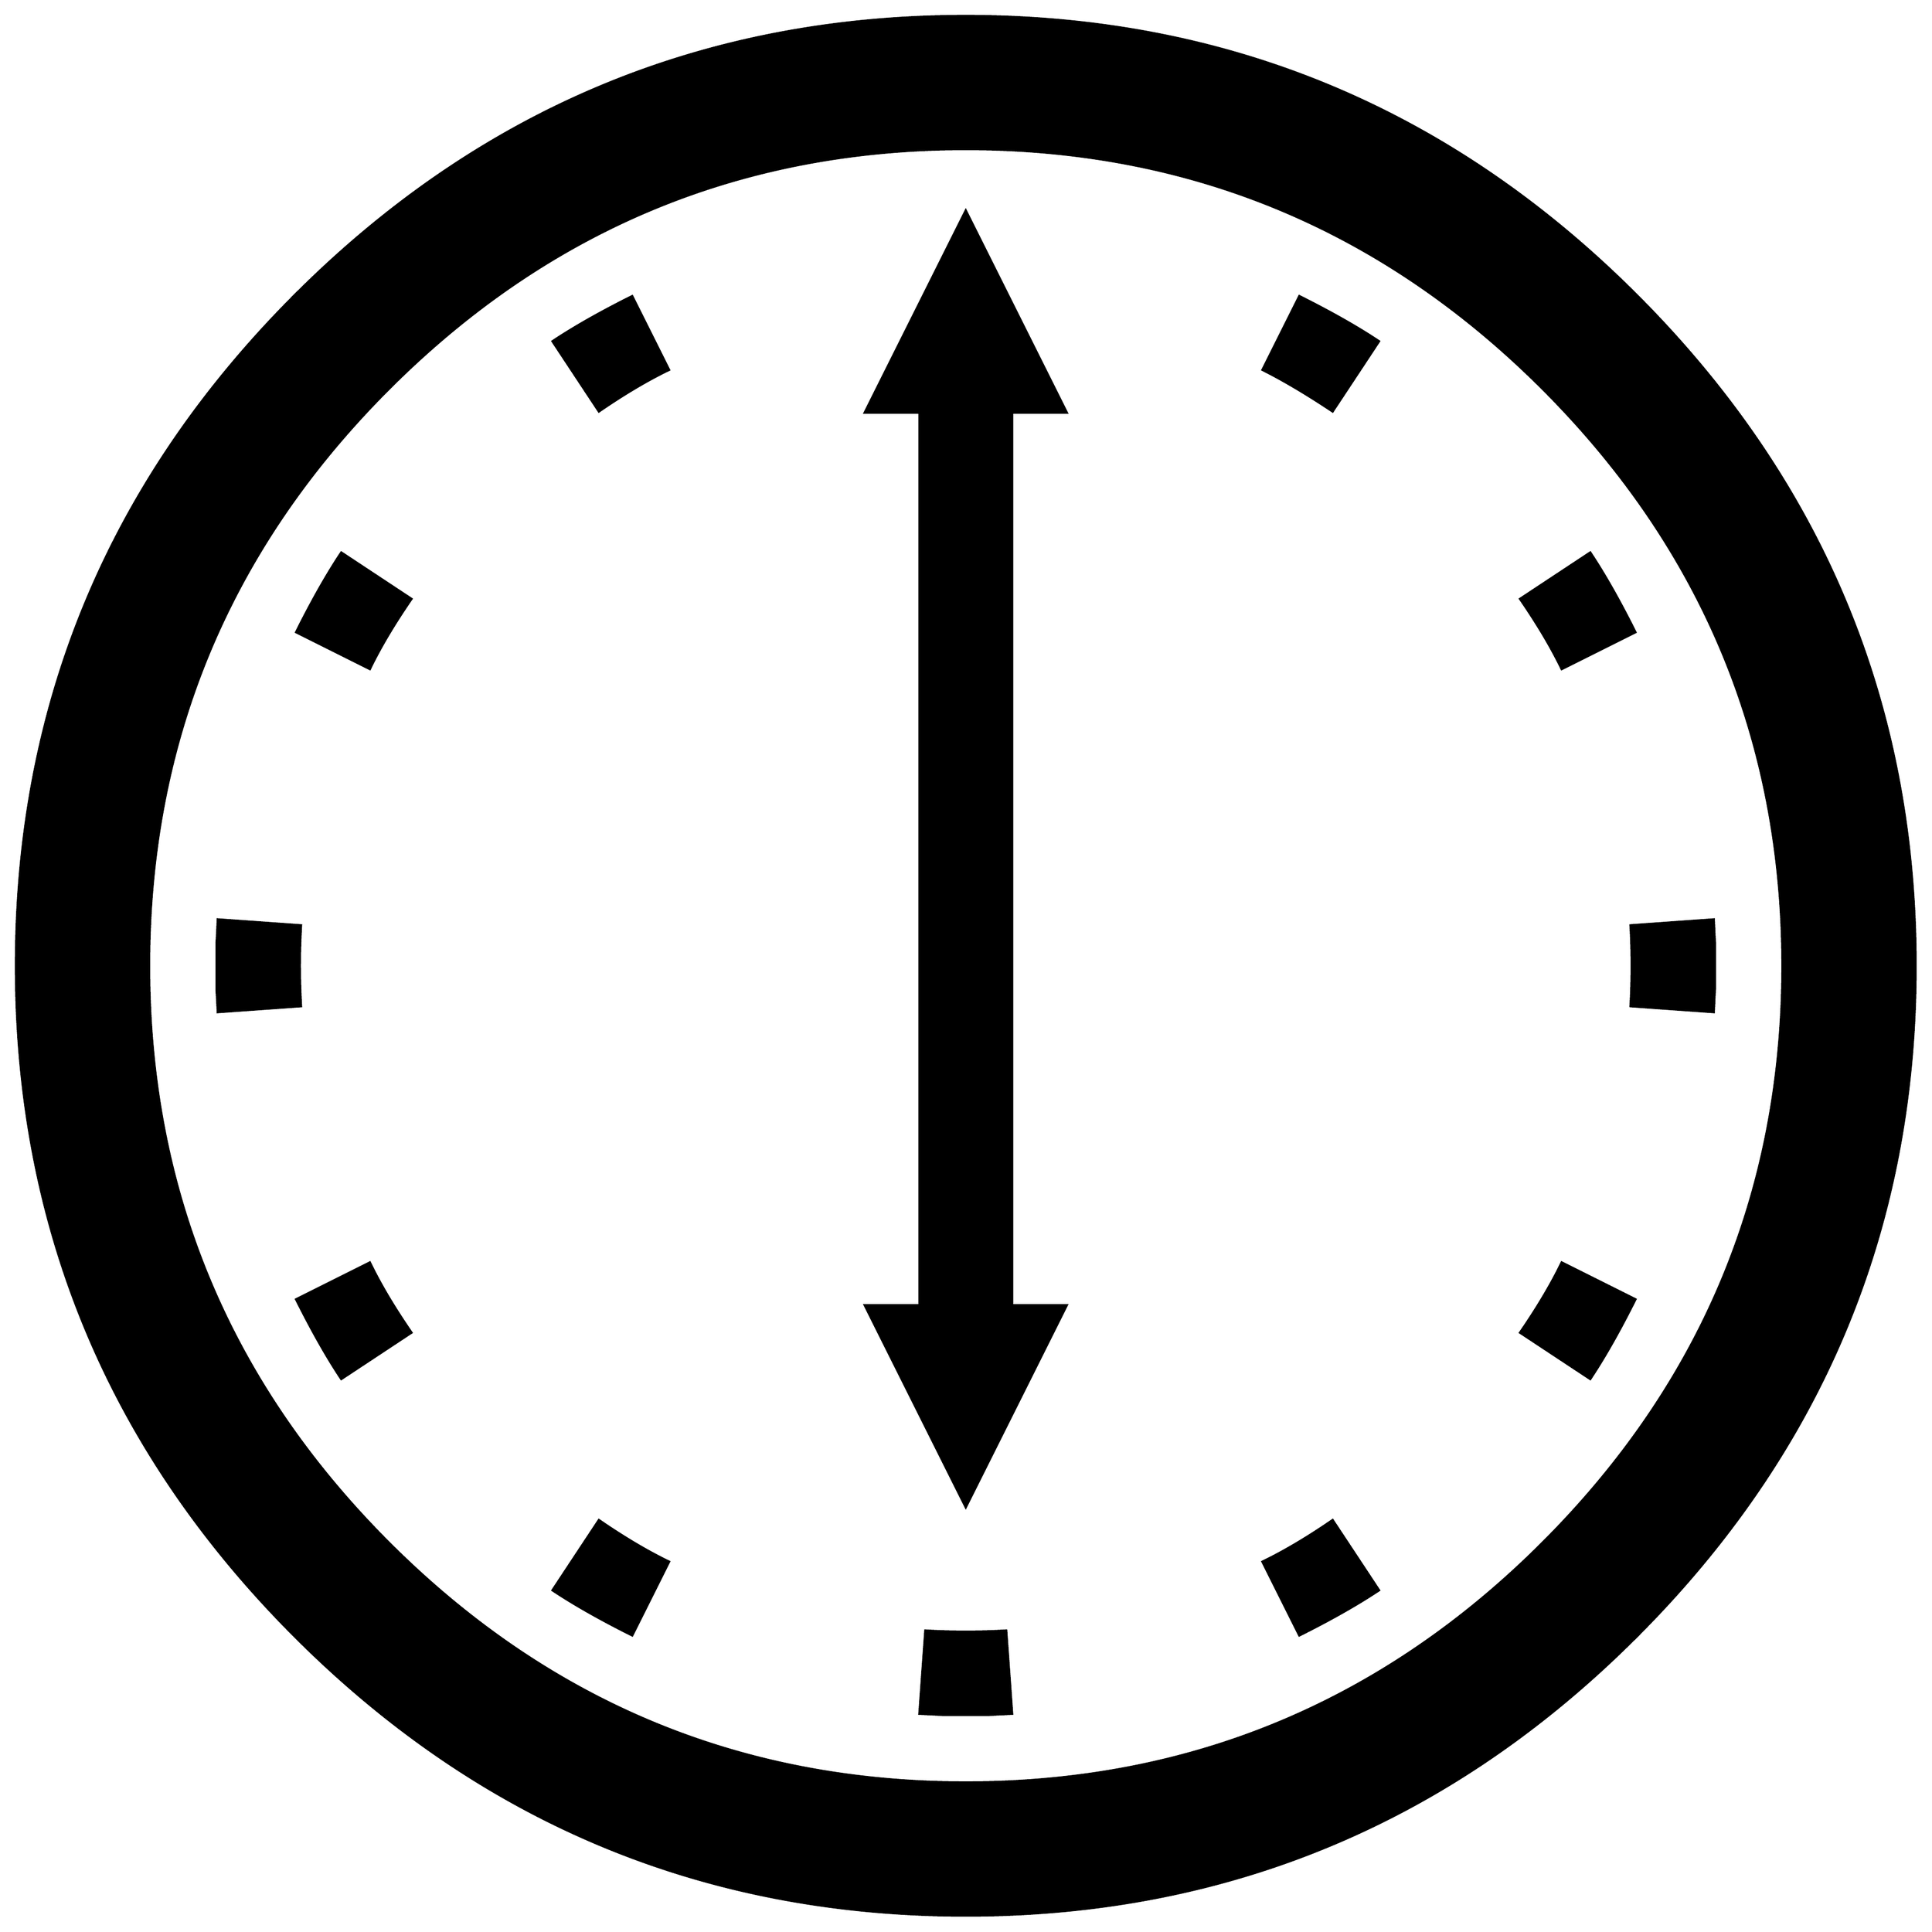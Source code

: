 


\begin{tikzpicture}[y=0.80pt, x=0.80pt, yscale=-1.0, xscale=1.0, inner sep=0pt, outer sep=0pt]
\begin{scope}[shift={(100.0,1706.0)},nonzero rule]
  \path[draw=.,fill=.,line width=1.600pt] (1682.0,-582.0) ..
    controls (1682.0,-362.0) and (1603.667,-173.667) ..
    (1447.0,-17.0) .. controls (1290.333,139.667) and (1102.0,218.0)
    .. (882.0,218.0) .. controls (662.0,218.0) and (473.667,139.667)
    .. (317.0,-17.0) .. controls (160.333,-173.667) and
    (82.0,-362.0) .. (82.0,-582.0) .. controls (82.0,-802.0) and
    (160.333,-990.333) .. (317.0,-1147.0) .. controls
    (473.667,-1303.667) and (662.0,-1382.0) .. (882.0,-1382.0) ..
    controls (1102.0,-1382.0) and (1290.333,-1303.667) ..
    (1447.0,-1147.0) .. controls (1603.667,-990.333) and
    (1682.0,-802.0) .. (1682.0,-582.0) -- cycle(1570.0,-582.0)
    .. controls (1570.0,-771.333) and (1502.667,-933.333) ..
    (1368.0,-1068.0) .. controls (1233.333,-1202.667) and
    (1071.333,-1270.0) .. (882.0,-1270.0) .. controls
    (692.667,-1270.0) and (530.667,-1202.667) .. (396.0,-1068.0) ..
    controls (261.333,-933.333) and (194.0,-771.333) .. (194.0,-582.0)
    .. controls (194.0,-392.667) and (261.333,-230.667) ..
    (396.0,-96.0) .. controls (530.667,38.667) and (692.667,106.0) ..
    (882.0,106.0) .. controls (1071.333,106.0) and (1233.333,38.667)
    .. (1368.0,-96.0) .. controls (1502.667,-230.667) and
    (1570.0,-392.667) .. (1570.0,-582.0) -- cycle(1230.0,-1108.0)
    -- (1191.0,-1049.0) .. controls (1169.0,-1063.667) and
    (1149.333,-1075.333) .. (1132.0,-1084.0) -- (1163.0,-1146.0) ..
    controls (1189.667,-1132.667) and (1212.0,-1120.0) ..
    (1230.0,-1108.0) -- cycle(1446.0,-863.0) -- (1384.0,-832.0)
    .. controls (1375.333,-850.0) and (1363.667,-869.667) ..
    (1349.0,-891.0) -- (1408.0,-930.0) .. controls
    (1420.0,-912.0) and (1432.667,-889.667) .. (1446.0,-863.0) --
    cycle(1513.0,-562.0) .. controls (1513.0,-564.0) and
    (1512.667,-557.667) .. (1512.0,-543.0) -- (1442.0,-548.0) ..
    controls (1443.333,-570.667) and (1443.333,-593.333) ..
    (1442.0,-616.0) -- (1512.0,-621.0) .. controls
    (1512.667,-606.333) and (1513.0,-600.0) .. (1513.0,-602.0) --
    (1513.0,-562.0) -- cycle(632.0,-1084.0) .. controls
    (614.0,-1075.333) and (594.333,-1063.667) .. (573.0,-1049.0) --
    (534.0,-1108.0) .. controls (552.0,-1120.0) and
    (574.333,-1132.667) .. (601.0,-1146.0) -- (632.0,-1084.0) --
    cycle(1446.0,-301.0) .. controls (1432.667,-274.333) and
    (1420.0,-252.0) .. (1408.0,-234.0) -- (1349.0,-273.0) ..
    controls (1363.667,-294.333) and (1375.333,-314.0) ..
    (1384.0,-332.0) -- (1446.0,-301.0) -- cycle(967.0,-296.0) --
    (882.0,-126.0) -- (797.0,-296.0) -- (843.0,-296.0) --
    (843.0,-1048.0) -- (797.0,-1048.0) -- (882.0,-1218.0) --
    (967.0,-1048.0) -- (921.0,-1048.0) -- (921.0,-296.0) --
    (967.0,-296.0) -- cycle(415.0,-891.0) .. controls
    (400.333,-869.667) and (388.667,-850.0) .. (380.0,-832.0) --
    (318.0,-863.0) .. controls (331.333,-889.667) and (344.0,-912.0)
    .. (356.0,-930.0) -- (415.0,-891.0) -- cycle(1230.0,-56.0)
    .. controls (1212.0,-44.0) and (1189.667,-31.333) ..
    (1163.0,-18.0) -- (1132.0,-80.0) .. controls (1150.0,-88.667)
    and (1169.667,-100.333) .. (1191.0,-115.0) -- (1230.0,-56.0) --
    cycle(921.0,48.0) .. controls (907.0,48.667) and (900.667,49.0)
    .. (902.0,49.0) -- (862.0,49.0) .. controls (863.333,49.0) and
    (857.0,48.667) .. (843.0,48.0) -- (848.0,-22.0) .. controls
    (870.667,-20.667) and (893.333,-20.667) .. (916.0,-22.0) --
    (921.0,48.0) -- cycle(322.0,-548.0) -- (252.0,-543.0) ..
    controls (251.333,-556.333) and (251.0,-562.333) .. (251.0,-561.0)
    -- (251.0,-602.0) .. controls (251.0,-600.0) and
    (251.333,-606.333) .. (252.0,-621.0) -- (322.0,-616.0) ..
    controls (320.667,-593.333) and (320.667,-570.667) .. (322.0,-548.0)
    -- cycle(415.0,-273.0) -- (356.0,-234.0) .. controls
    (344.0,-252.0) and (331.333,-274.333) .. (318.0,-301.0) --
    (380.0,-332.0) .. controls (388.667,-314.0) and (400.333,-294.333)
    .. (415.0,-273.0) -- cycle(632.0,-80.0) -- (601.0,-18.0) ..
    controls (574.333,-31.333) and (552.0,-44.0) .. (534.0,-56.0) --
    (573.0,-115.0) .. controls (594.333,-100.333) and (614.0,-88.667)
    .. (632.0,-80.0) -- cycle;
\end{scope}

\end{tikzpicture}

